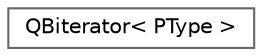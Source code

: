 digraph "Graphical Class Hierarchy"
{
 // LATEX_PDF_SIZE
  bgcolor="transparent";
  edge [fontname=Helvetica,fontsize=10,labelfontname=Helvetica,labelfontsize=10];
  node [fontname=Helvetica,fontsize=10,shape=box,height=0.2,width=0.4];
  rankdir="LR";
  Node0 [id="Node000000",label="QBiterator\< PType \>",height=0.2,width=0.4,color="grey40", fillcolor="white", style="filled",URL="$class_q_biterator.html",tooltip="A iterator class fore TreeStruct that allows for movement through the tree without changing anything ..."];
}
